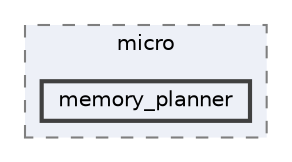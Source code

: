 digraph "Arduino/GetStartedWithMachineLearningOnArduino/tflite-micro-arduino-examples-main/src/tensorflow/lite/micro/memory_planner"
{
 // LATEX_PDF_SIZE
  bgcolor="transparent";
  edge [fontname=Helvetica,fontsize=10,labelfontname=Helvetica,labelfontsize=10];
  node [fontname=Helvetica,fontsize=10,shape=box,height=0.2,width=0.4];
  compound=true
  subgraph clusterdir_1b0396a7ea9813664864d85bc47e2a73 {
    graph [ bgcolor="#edf0f7", pencolor="grey50", label="micro", fontname=Helvetica,fontsize=10 style="filled,dashed", URL="dir_1b0396a7ea9813664864d85bc47e2a73.html",tooltip=""]
  dir_1563ce6546833f6bb9ac70fc3abbd360 [label="memory_planner", fillcolor="#edf0f7", color="grey25", style="filled,bold", URL="dir_1563ce6546833f6bb9ac70fc3abbd360.html",tooltip=""];
  }
}

